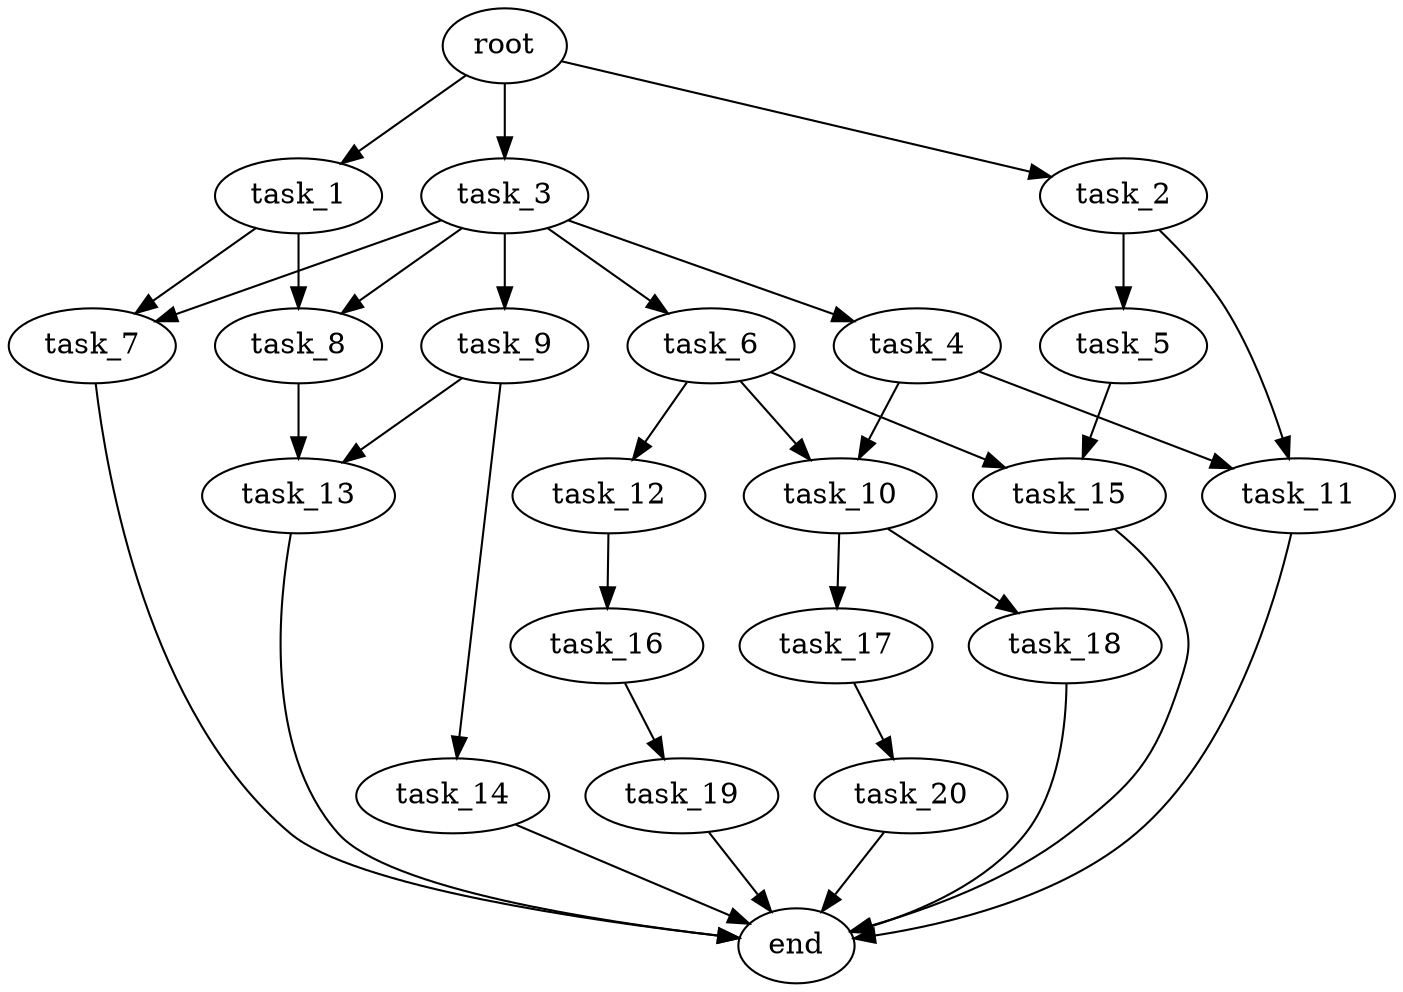 digraph G {
  root [size="0.000000e+00"];
  task_1 [size="2.106114e+10"];
  task_2 [size="7.007426e+10"];
  task_3 [size="3.723724e+10"];
  task_4 [size="8.543407e+10"];
  task_5 [size="2.797016e+10"];
  task_6 [size="1.799712e+10"];
  task_7 [size="1.312261e+10"];
  task_8 [size="5.759351e+10"];
  task_9 [size="2.286439e+10"];
  task_10 [size="9.995975e+09"];
  task_11 [size="2.700221e+10"];
  task_12 [size="2.358816e+10"];
  task_13 [size="4.322755e+10"];
  task_14 [size="3.809453e+10"];
  task_15 [size="1.459292e+10"];
  task_16 [size="9.591520e+10"];
  task_17 [size="1.496331e+10"];
  task_18 [size="8.056878e+10"];
  task_19 [size="1.766896e+10"];
  task_20 [size="4.996479e+10"];
  end [size="0.000000e+00"];

  root -> task_1 [size="1.000000e-12"];
  root -> task_2 [size="1.000000e-12"];
  root -> task_3 [size="1.000000e-12"];
  task_1 -> task_7 [size="6.561303e+07"];
  task_1 -> task_8 [size="2.879676e+08"];
  task_2 -> task_5 [size="2.797016e+08"];
  task_2 -> task_11 [size="1.350111e+08"];
  task_3 -> task_4 [size="8.543407e+08"];
  task_3 -> task_6 [size="1.799712e+08"];
  task_3 -> task_7 [size="6.561303e+07"];
  task_3 -> task_8 [size="2.879676e+08"];
  task_3 -> task_9 [size="2.286439e+08"];
  task_4 -> task_10 [size="4.997988e+07"];
  task_4 -> task_11 [size="1.350111e+08"];
  task_5 -> task_15 [size="7.296458e+07"];
  task_6 -> task_10 [size="4.997988e+07"];
  task_6 -> task_12 [size="2.358816e+08"];
  task_6 -> task_15 [size="7.296458e+07"];
  task_7 -> end [size="1.000000e-12"];
  task_8 -> task_13 [size="2.161378e+08"];
  task_9 -> task_13 [size="2.161378e+08"];
  task_9 -> task_14 [size="3.809453e+08"];
  task_10 -> task_17 [size="1.496331e+08"];
  task_10 -> task_18 [size="8.056878e+08"];
  task_11 -> end [size="1.000000e-12"];
  task_12 -> task_16 [size="9.591520e+08"];
  task_13 -> end [size="1.000000e-12"];
  task_14 -> end [size="1.000000e-12"];
  task_15 -> end [size="1.000000e-12"];
  task_16 -> task_19 [size="1.766896e+08"];
  task_17 -> task_20 [size="4.996479e+08"];
  task_18 -> end [size="1.000000e-12"];
  task_19 -> end [size="1.000000e-12"];
  task_20 -> end [size="1.000000e-12"];
}
